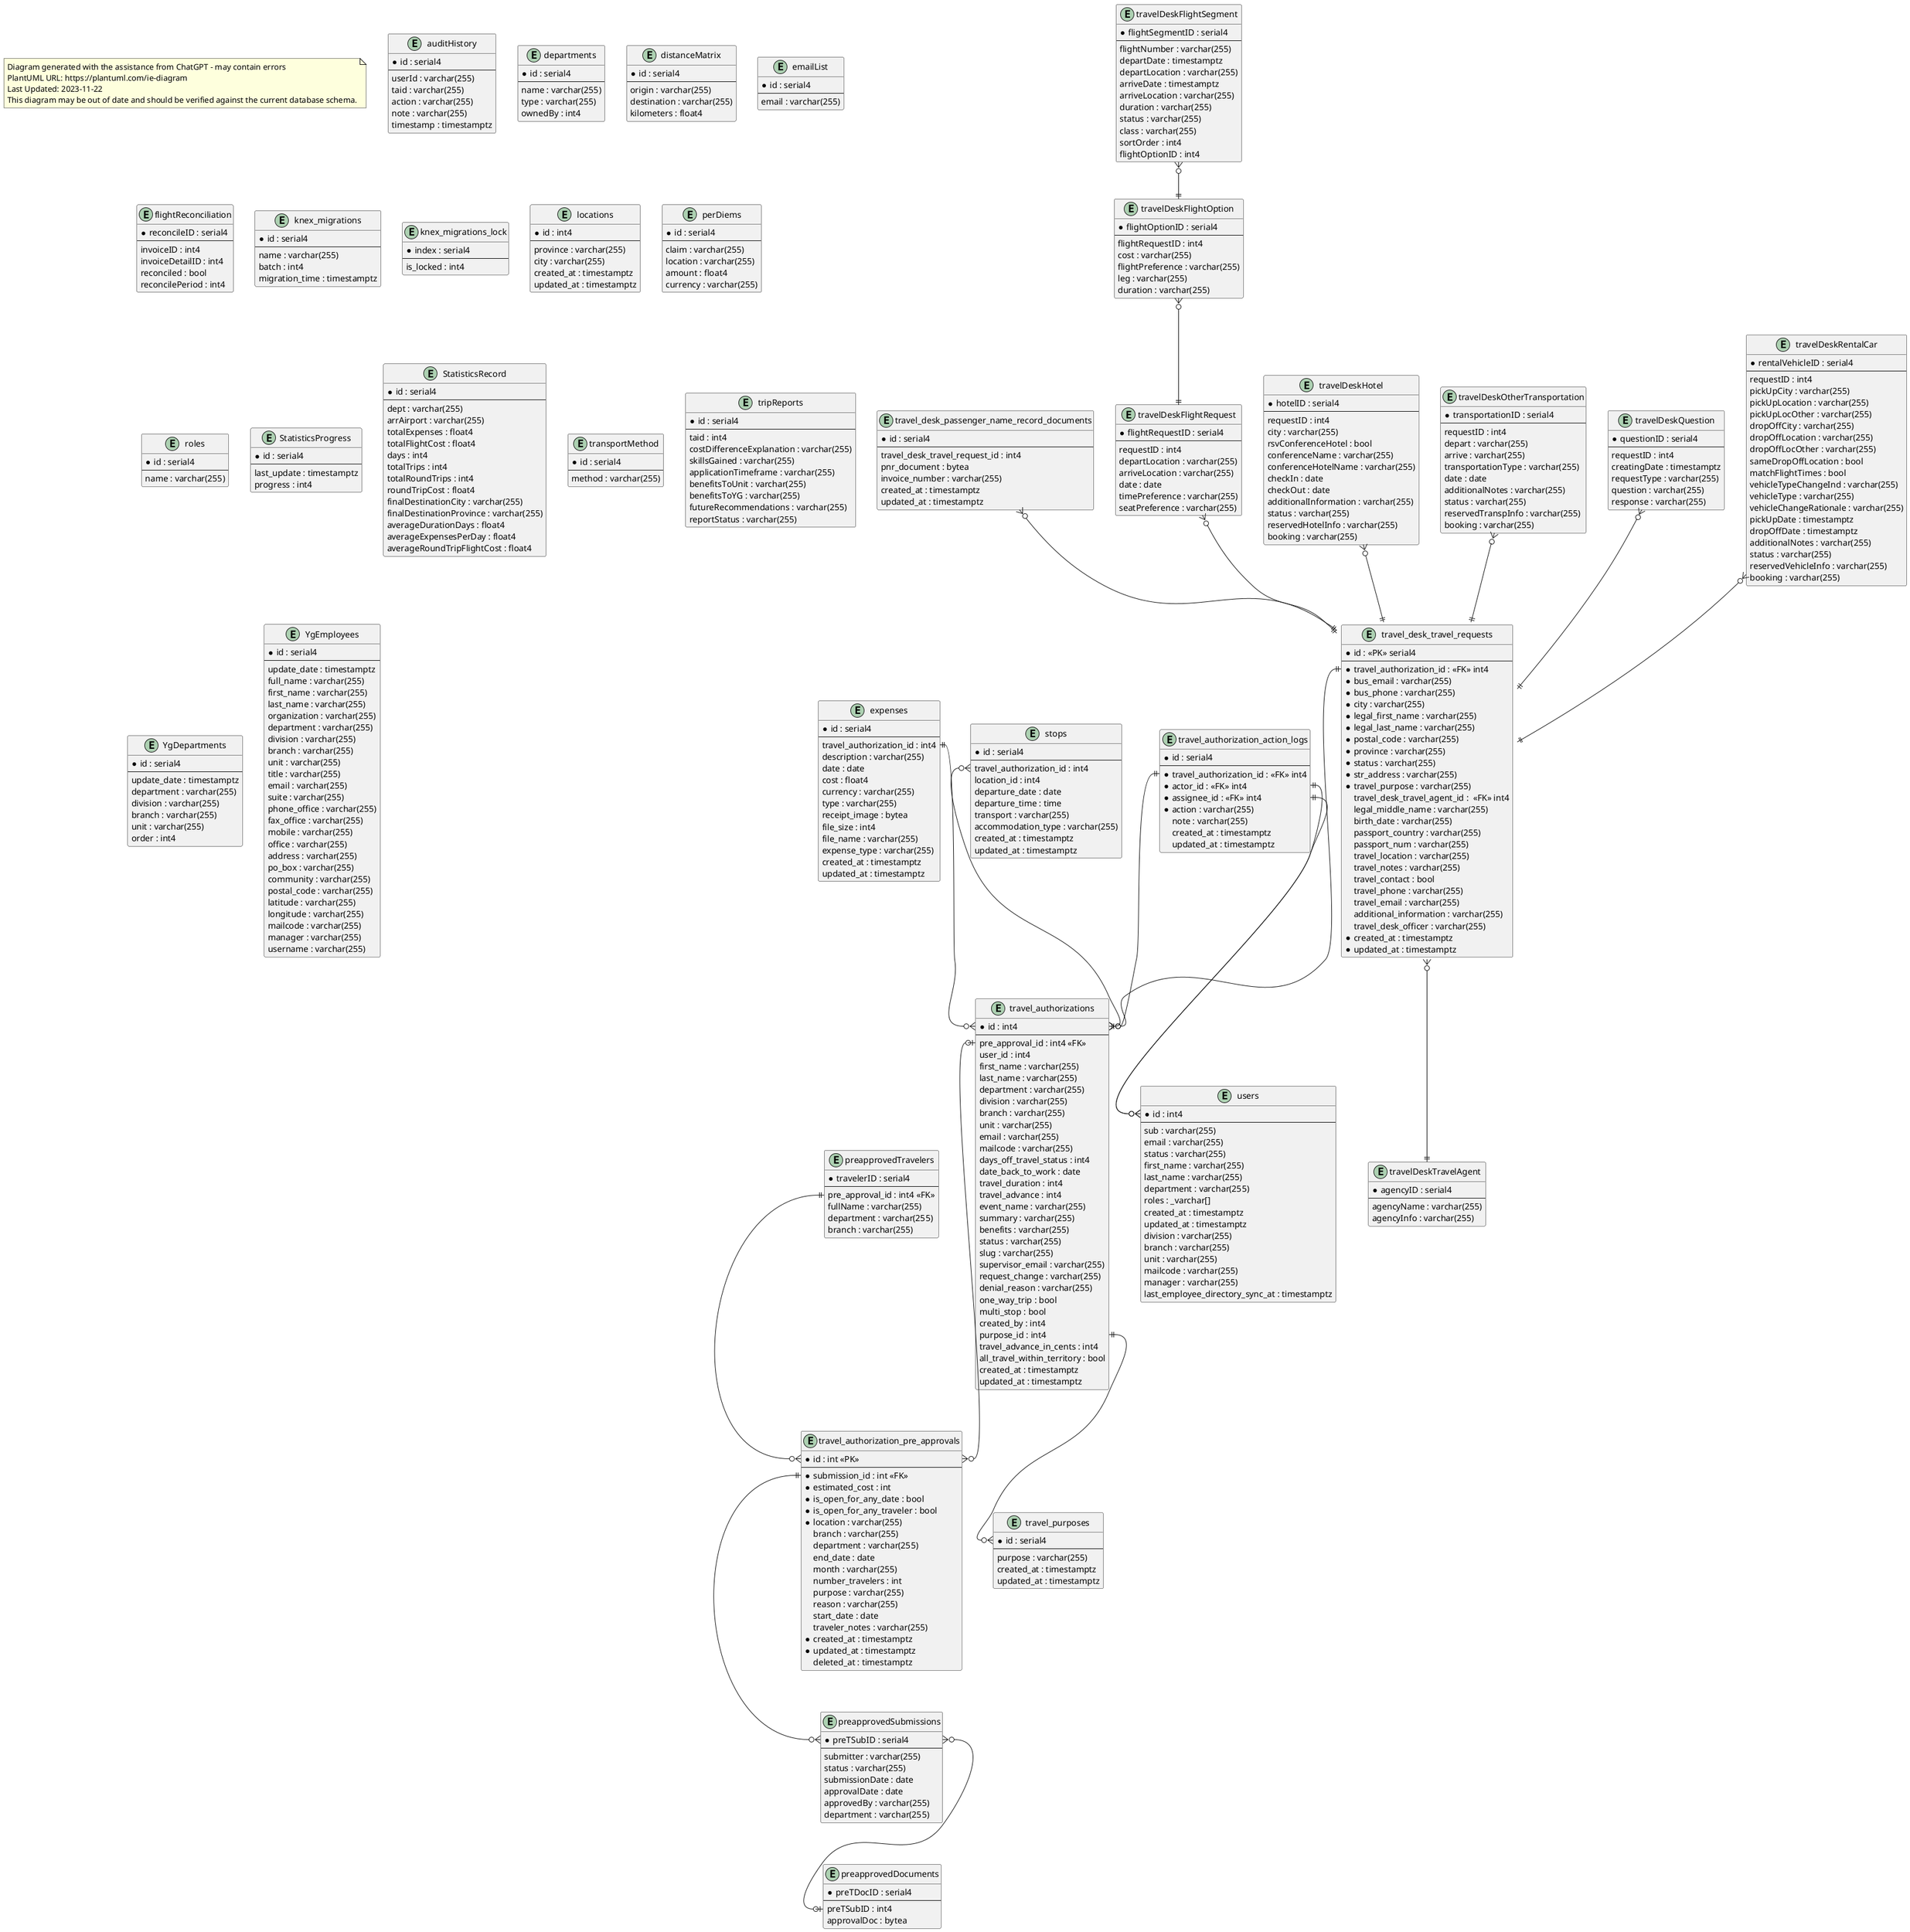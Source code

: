 @startuml Entity Relationship Diagram
top to bottom direction

note as Disclaimer
Diagram generated with the assistance from ChatGPT - may contain errors
PlantUML URL: https://plantuml.com/ie-diagram
Last Updated: 2023-11-22
This diagram may be out of date and should be verified against the current database schema.
end note

entity "auditHistory" {
  * id : serial4
  --
  userId : varchar(255)
  taid : varchar(255)
  action : varchar(255)
  note : varchar(255)
  timestamp : timestamptz
}

entity "departments" {
  * id : serial4
  --
  name : varchar(255)
  type : varchar(255)
  ownedBy : int4
}

entity "distanceMatrix" {
  * id : serial4
  --
  origin : varchar(255)
  destination : varchar(255)
  kilometers : float4
}

entity "emailList" {
  * id : serial4
  --
  email : varchar(255)
}

entity "expenses" {
  * id : serial4
  --
  travel_authorization_id : int4
  description : varchar(255)
  date : date
  cost : float4
  currency : varchar(255)
  type : varchar(255)
  receipt_image : bytea
  file_size : int4
  file_name : varchar(255)
  expense_type : varchar(255)
  created_at : timestamptz
  updated_at : timestamptz
}

entity "flightReconciliation" {
  * reconcileID : serial4
  --
  invoiceID : int4
  invoiceDetailID : int4
  reconciled : bool
  reconcilePeriod : int4
}

entity "knex_migrations" {
  * id : serial4
  --
  name : varchar(255)
  batch : int4
  migration_time : timestamptz
}

entity "knex_migrations_lock" {
  * index : serial4
  --
  is_locked : int4
}

entity "locations" {
  * id : int4
  --
  province : varchar(255)
  city : varchar(255)
  created_at : timestamptz
  updated_at : timestamptz
}

entity "perDiems" {
  * id : serial4
  --
  claim : varchar(255)
  location : varchar(255)
  amount : float4
  currency : varchar(255)
}

entity "preapprovedDocuments" {
  * preTDocID : serial4
  --
  preTSubID : int4
  approvalDoc : bytea
}

entity "preapprovedSubmissions" {
  * preTSubID : serial4
  --
  submitter : varchar(255)
  status : varchar(255)
  submissionDate : date
  approvalDate : date
  approvedBy : varchar(255)
  department : varchar(255)
}

entity "preapprovedTravelers" {
  * travelerID : serial4
  --
  pre_approval_id : int4 <<FK>>
  fullName : varchar(255)
  department : varchar(255)
  branch : varchar(255)
}

entity "roles" {
  * id : serial4
  --
  name : varchar(255)
}


entity "StatisticsProgress" {
  * id : serial4
  --
  last_update : timestamptz
  progress : int4
}

entity "StatisticsRecord" {
  * id : serial4
  --
  dept : varchar(255)
  arrAirport : varchar(255)
  totalExpenses : float4
  totalFlightCost : float4
  days : int4
  totalTrips : int4
  totalRoundTrips : int4
  roundTripCost : float4
  finalDestinationCity : varchar(255)
  finalDestinationProvince : varchar(255)
  averageDurationDays : float4
  averageExpensesPerDay : float4
  averageRoundTripFlightCost : float4
}

entity "stops" {
  * id : serial4
  --
  travel_authorization_id : int4
  location_id : int4
  departure_date : date
  departure_time : time
  transport : varchar(255)
  accommodation_type : varchar(255)
  created_at : timestamptz
  updated_at : timestamptz
}

entity "transportMethod" {
  * id : serial4
  --
  method : varchar(255)
}

entity "travel_authorization_action_logs" {
  * id : serial4
  --
  * travel_authorization_id : <<FK>> int4
  * actor_id : <<FK>> int4
  * assignee_id : <<FK>> int4
  * action : varchar(255)
  note : varchar(255)
  created_at : timestamptz
  updated_at : timestamptz
}


entity "travel_authorization_pre_approvals" {
  * id : int <<PK>>
  --
  * submission_id : int <<FK>>
  * estimated_cost : int
  * is_open_for_any_date : bool
  * is_open_for_any_traveler : bool
  * location : varchar(255)
  branch : varchar(255)
  department : varchar(255)
  end_date : date
  month : varchar(255)
  number_travelers : int
  purpose : varchar(255)
  reason : varchar(255)
  start_date : date
  traveler_notes : varchar(255)
  * created_at : timestamptz
  * updated_at : timestamptz
  deleted_at : timestamptz
}

entity "travel_authorizations" {
  * id : int4
  --
  pre_approval_id : int4 <<FK>>
  user_id : int4
  first_name : varchar(255)
  last_name : varchar(255)
  department : varchar(255)
  division : varchar(255)
  branch : varchar(255)
  unit : varchar(255)
  email : varchar(255)
  mailcode : varchar(255)
  days_off_travel_status : int4
  date_back_to_work : date
  travel_duration : int4
  travel_advance : int4
  event_name : varchar(255)
  summary : varchar(255)
  benefits : varchar(255)
  status : varchar(255)
  slug : varchar(255)
  supervisor_email : varchar(255)
  request_change : varchar(255)
  denial_reason : varchar(255)
  one_way_trip : bool
  multi_stop : bool
  created_by : int4
  purpose_id : int4
  travel_advance_in_cents : int4
  all_travel_within_territory : bool
  created_at : timestamptz
  updated_at : timestamptz
}

entity "travel_desk_passenger_name_record_documents" {
  * id : serial4
  --
  travel_desk_travel_request_id : int4
  pnr_document : bytea
  invoice_number : varchar(255)
  created_at : timestamptz
  updated_at : timestamptz
}

entity "travel_desk_travel_requests" {
  * id : <<PK>> serial4
  --
  * travel_authorization_id : <<FK>> int4
  * bus_email : varchar(255)
  * bus_phone : varchar(255)
  * city : varchar(255)
  * legal_first_name : varchar(255)
  * legal_last_name : varchar(255)
  * postal_code : varchar(255)
  * province : varchar(255)
  * status : varchar(255)
  * str_address : varchar(255)
  * travel_purpose : varchar(255)
  travel_desk_travel_agent_id :  <<FK>> int4
  legal_middle_name : varchar(255)
  birth_date : varchar(255)
  passport_country : varchar(255)
  passport_num : varchar(255)
  travel_location : varchar(255)
  travel_notes : varchar(255)
  travel_contact : bool
  travel_phone : varchar(255)
  travel_email : varchar(255)
  additional_information : varchar(255)
  travel_desk_officer : varchar(255)
  * created_at : timestamptz
  * updated_at : timestamptz
}

entity "travel_purposes" {
  * id : serial4
  --
  purpose : varchar(255)
  created_at : timestamptz
  updated_at : timestamptz
}

entity "travelDeskFlightOption" {
  * flightOptionID : serial4
  --
  flightRequestID : int4
  cost : varchar(255)
  flightPreference : varchar(255)
  leg : varchar(255)
  duration : varchar(255)
}

entity "travelDeskFlightRequest" {
  * flightRequestID : serial4
  --
  requestID : int4
  departLocation : varchar(255)
  arriveLocation : varchar(255)
  date : date
  timePreference : varchar(255)
  seatPreference : varchar(255)
}

entity "travelDeskFlightSegment" {
  * flightSegmentID : serial4
  --
  flightNumber : varchar(255)
  departDate : timestamptz
  departLocation : varchar(255)
  arriveDate : timestamptz
  arriveLocation : varchar(255)
  duration : varchar(255)
  status : varchar(255)
  class : varchar(255)
  sortOrder : int4
  flightOptionID : int4
}

entity "travelDeskHotel" {
  * hotelID : serial4
  --
  requestID : int4
  city : varchar(255)
  rsvConferenceHotel : bool
  conferenceName : varchar(255)
  conferenceHotelName : varchar(255)
  checkIn : date
  checkOut : date
  additionalInformation : varchar(255)
  status : varchar(255)
  reservedHotelInfo : varchar(255)
  booking : varchar(255)
}

entity "travelDeskOtherTransportation" {
  * transportationID : serial4
  --
  requestID : int4
  depart : varchar(255)
  arrive : varchar(255)
  transportationType : varchar(255)
  date : date
  additionalNotes : varchar(255)
  status : varchar(255)
  reservedTranspInfo : varchar(255)
  booking : varchar(255)
}

entity "travelDeskQuestion" {
  * questionID : serial4
  --
  requestID : int4
  creatingDate : timestamptz
  requestType : varchar(255)
  question : varchar(255)
  response : varchar(255)
}

entity "travelDeskRentalCar" {
  * rentalVehicleID : serial4
  --
  requestID : int4
  pickUpCity : varchar(255)
  pickUpLocation : varchar(255)
  pickUpLocOther : varchar(255)
  dropOffCity : varchar(255)
  dropOffLocation : varchar(255)
  dropOffLocOther : varchar(255)
  sameDropOffLocation : bool
  matchFlightTimes : bool
  vehicleTypeChangeInd : varchar(255)
  vehicleType : varchar(255)
  vehicleChangeRationale : varchar(255)
  pickUpDate : timestamptz
  dropOffDate : timestamptz
  additionalNotes : varchar(255)
  status : varchar(255)
  reservedVehicleInfo : varchar(255)
  booking : varchar(255)
}

entity "travelDeskTravelAgent" {
  * agencyID : serial4
  --
  agencyName : varchar(255)
  agencyInfo : varchar(255)
}

entity "tripReports" {
  * id : serial4
  --
  taid : int4
  costDifferenceExplanation : varchar(255)
  skillsGained : varchar(255)
  applicationTimeframe : varchar(255)
  benefitsToUnit : varchar(255)
  benefitsToYG : varchar(255)
  futureRecommendations : varchar(255)
  reportStatus : varchar(255)
}

entity "users" {
  * id : int4
  --
  sub : varchar(255)
  email : varchar(255)
  status : varchar(255)
  first_name : varchar(255)
  last_name : varchar(255)
  department : varchar(255)
  roles : _varchar[]
  created_at : timestamptz
  updated_at : timestamptz
  division : varchar(255)
  branch : varchar(255)
  unit : varchar(255)
  mailcode : varchar(255)
  manager : varchar(255)
  last_employee_directory_sync_at : timestamptz
}

entity "YgDepartments" {
  * id : serial4
  --
  update_date : timestamptz
  department : varchar(255)
  division : varchar(255)
  branch : varchar(255)
  unit : varchar(255)
  order : int4
}

entity "YgEmployees" {
  * id : serial4
  --
  update_date : timestamptz
  full_name : varchar(255)
  first_name : varchar(255)
  last_name : varchar(255)
  organization : varchar(255)
  department : varchar(255)
  division : varchar(255)
  branch : varchar(255)
  unit : varchar(255)
  title : varchar(255)
  email : varchar(255)
  suite : varchar(255)
  phone_office : varchar(255)
  fax_office : varchar(255)
  mobile : varchar(255)
  office : varchar(255)
  address : varchar(255)
  po_box : varchar(255)
  community : varchar(255)
  postal_code : varchar(255)
  latitude : varchar(255)
  longitude : varchar(255)
  mailcode : varchar(255)
  manager : varchar(255)
  username : varchar(255)
}

' Relationships
expenses::travel_authorization_id ||--o{ travel_authorizations::id
preapprovedSubmissions::preTSubID }o--o| preapprovedDocuments::preTSubID
preapprovedTravelers::pre_approval_id ||--o{ travel_authorization_pre_approvals::id
stops::travel_authorization_id }o--|| travel_authorizations::id
travel_authorization_action_logs::travel_authorization_id ||--o{ travel_authorizations::id
travel_authorization_action_logs::actor_id ||--o{ users::id
travel_authorization_action_logs::assignee_id ||--o{ users::id
travel_authorization_pre_approvals::submission_id ||--o{ preapprovedSubmissions::preTSubID
travel_authorizations::pre_approval_id |o--o{ travel_authorization_pre_approvals::id
travel_authorizations::purpose_id ||--o{ travel_purposes::id
travel_desk_passenger_name_record_documents }o--|| travel_desk_travel_requests
travel_desk_travel_requests::travel_authorization_id ||--o{ travel_authorizations::id
travel_desk_travel_requests }o--|| travelDeskTravelAgent
travelDeskFlightOption }o--|| travelDeskFlightRequest
travelDeskFlightRequest }o--|| travel_desk_travel_requests
travelDeskFlightSegment }o--|| travelDeskFlightOption
travelDeskHotel }o--|| travel_desk_travel_requests
travelDeskOtherTransportation }o--|| travel_desk_travel_requests
travelDeskQuestion }o--|| travel_desk_travel_requests
travelDeskRentalCar }o--|| travel_desk_travel_requests

@enduml
